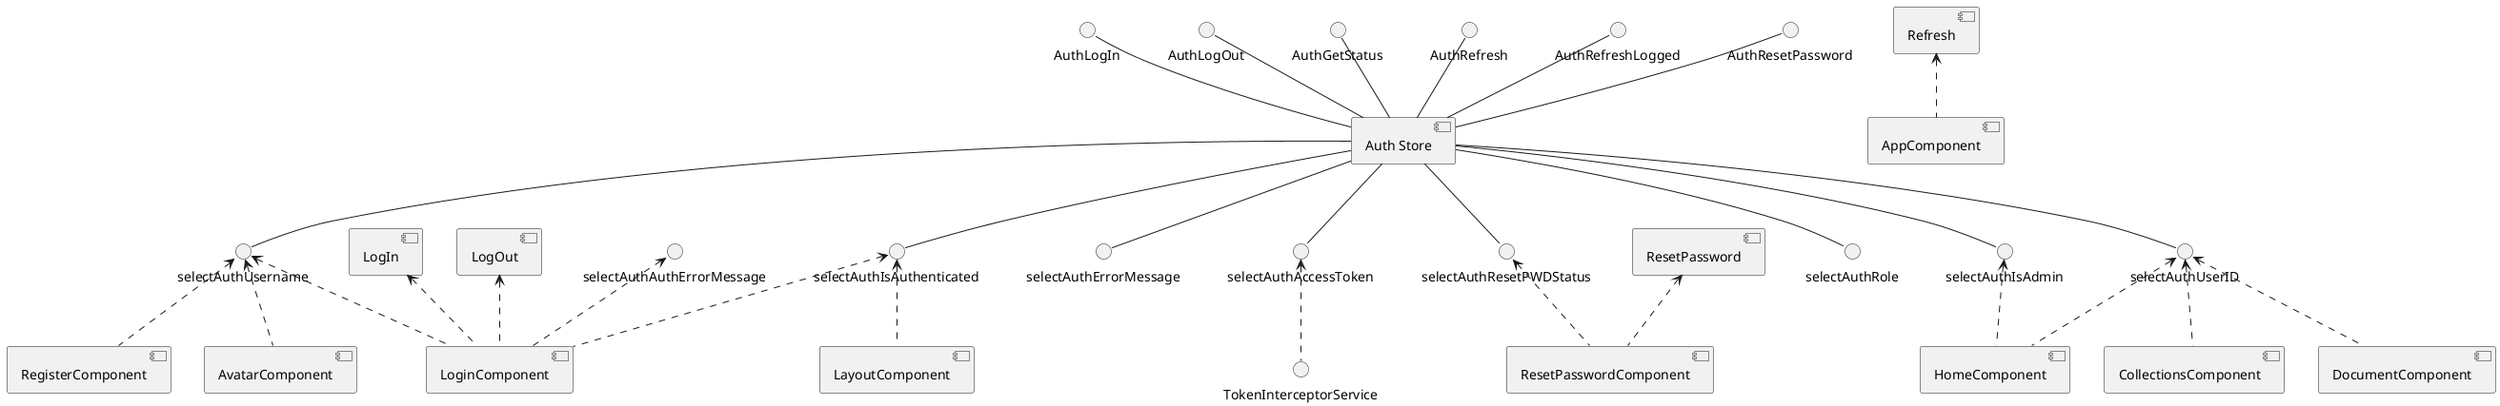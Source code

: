 ' -----------------------------------------------------------------------------------------------------------
```puml
@startuml auth_store_component
    ' Auth
    [Auth Store]
    AuthLogIn -- [Auth Store]
    AuthLogOut -- [Auth Store]
    AuthGetStatus -- [Auth Store]
    AuthRefresh -- [Auth Store]
    AuthRefreshLogged -- [Auth Store]
    AuthResetPassword -- [Auth Store]
    [Auth Store] -- selectAuthIsAuthenticated
    [Auth Store] -- selectAuthUsername
    [Auth Store] -- selectAuthErrorMessage
    [Auth Store] -- selectAuthAccessToken
    [Auth Store] -- selectAuthResetPWDStatus
    [Auth Store] -- selectAuthRole
    [Auth Store] -- selectAuthIsAdmin
    [Auth Store] -- selectAuthUserID

    [LogIn] <.. [LoginComponent]
    [LogOut] <.. [LoginComponent]
    [Refresh] <.. [AppComponent]

    [ResetPassword] <.. [ResetPasswordComponent]
    selectAuthIsAuthenticated <.. [LoginComponent]
    selectAuthIsAuthenticated <.. [LayoutComponent]
    selectAuthUsername <.. [LoginComponent]
    selectAuthUsername <.. [RegisterComponent]
    selectAuthUsername <.. [AvatarComponent]
    selectAuthAuthErrorMessage <.. [LoginComponent]
    selectAuthAccessToken <.. TokenInterceptorService
    selectAuthResetPWDStatus <.. [ResetPasswordComponent]
    selectAuthIsAdmin <.. [HomeComponent]
    selectAuthUserID <.. [HomeComponent]
    selectAuthUserID <.. [CollectionsComponent]
    selectAuthUserID <.. [DocumentComponent]
@enduml
```

' -----------------------------------------------------------------------------------------------------------
```puml
@startuml core_store_component
    [Core Store]
    CoreGetUsersPermissions -- [Core Store]
    CoreGetUsers -- [Core Store]
    CoreGetUser -- [Core Store]
    CoreGetSVGSet -- [Core Store]

    [Core Store] -- selectCoreLoggedInUser 
    note top of selectCoreLoggedInUser
      See the main class diagram: the logged in user (User class) contains information 
      about its documents and accesible collection through the Permissions class
    end note

    [Core Store] -- selectCoreUserPermissions
    [Core Store] -- selectCoreUserList
    [Core Store] -- selectCoreServerStatus
    [Core Store] -- selectCoreSVGAgnosticOrSemanticSymbolSet

    [CollectionsComponent] ..> CoreGetUser
    [TrainingSetsComponent] ..> CoreGetUser

    [PermissionsComponent] ..> CoreGetUsersPermissions
    [PermissionsComponent] ..> CoreGetUsers

    [AgnosticRepresentationComponent] ..> CoreGetSVGSet
    [SemanticRepresentationComponent] ..> CoreGetSVGSet

    [ServerStateComponent] ..> CoreGetServerStatus

    selectCoreLoggedInUser <.. [CollectionsComponent]
    selectCoreLoggedInUser <.. [TrainingSetsComponent]
    
    selectCoreUserPermissions <.. [PermissionsComponent]
    selectCoreUserList <.. [PermissionsComponent]

    selectCoreServerStatus <.. [ServerStateComponent]
    selectCoreSVGAgnosticOrSemanticSymbolSet <.. [AgnosticRepresentationComponent]
    selectCoreSVGAgnosticOrSemanticSymbolSet <.. [SemanticRepresentationComponent]
    
@enduml
```

' -----------------------------------------------------------------------------------------------------------
```puml
@startuml home_store_component
    [Home Store]
    HomeGetLastDocuments -- [Home Store]
    HomeUpdateLastDocuments -- [Home Store]
    [Home Store] -- selectHomeLastDocuments

    [HomeComponent] ..> HomeGetLastDocuments
    [DocumentsComponent] ..> HomeUpdateLastDocuments
    [DocumentComponent] ..> HomeUpdateLastDocuments
    selectHomeLastDocuments <.. [HomeComponent]
@enduml
```

' -----------------------------------------------------------------------------------------------------------
```puml
@startuml breadcrumbs_store_component
    [Breadcrumbs Store]
    BreadcrumbsUpdateDocument -- [Breadcrumbs Store]
    BreadcrumbsUpdateDocumentBreadcrumbs -- [Breadcrumbs Store]
    [Breadcrumbs Store] -- selectBreadcrumbs

    [DocumentComponentOld] ..> BreadcrumbsUpdateDocument
    [CollectionsComponent] ..> BreadcrumbsUpdateCollection
    [DocumentsComponent] ..> BreadcrumbsUpdateCollection

    selectBreadcrumbs <.. [BreadcrumbsComponent]
@enduml
```

' -----------------------------------------------------------------------------------------------------------
```puml
@startuml documents_store_component
    [Documents Store]
    DocumentsGetCollection -- [Documents Store]
    DocumentsCreateSubcollection -- [Documents Store]
    DocumentsDeleteSubcollection -- [Documents Store]
    DocumentsMoveDocumentsToSubcollection -- [Documents Store]
    DocumentsMoveDocumentsToNewSubcollection -- [Documents Store]
    DocumentsResetDocumentsServerError -- [Documents Store]

    [Documents Store] -- selectDocumentsCollection
    [Documents Store] -- selectDocumentsChangedCollectionID
    [Documents Store] -- selectDocumentsServerError

    [CollectionsComponent] ..> DocumentsResetDocumentsServerError
    [DocumentsComponent] ..> DocumentsGetCollection
    [DocumentsComponent] ..> DocumentsCreateSubcollection
    [DocumentsComponent] ..> DocumentsDeleteSubcollection
    [DocumentsComponent] ..> DocumentsMoveDocumentsToSubcollection
    [DocumentsComponent] ..> DocumentsMoveDocumentsToNewSubcollection

    selectDocumentsCollection <.. [DocumentsComponent]
    selectDocumentsChangedCollectionID <.. [DocumentsComponent]
@enduml
```



' -----------------------------------------------------------------------------------------------------------
```puml
@startuml document_store_component
    [Document Store]
    DocumentGetOverview -- [Document Store]
    DocumentMoveImagesToSection -- [Document Store]
    DocumentNewSection -- [Document Store]
    DocumentMoveImagesToDefaultSection -- [Document Store]
    DocumentRenameSection -- [Document Store]
    DocumentDeleteSection -- [Document Store]
    DocumentReorderSections -- [Document Store]
    DocumentGetSection -- [Document Store]
    DocumentReorderImages -- [Document Store]
    DocumentGetPartsInImages -- [Document Store]


    [Document Store] -- selectDocumentOverview
    [Document Store] -- selectDocumentSection
    [Document Store] -- selectDocumentPartsInImages
    

    [DocumentComponent] ..> DocumentGetOverview
    [ReorderSectionsComponent] ..> DocumentGetOverview
    [DocumentThumbnailComponent] ..> DocumentMoveImagesToSection
    [SectionComponent] ..> DocumentNewSection
    [SectionComponent] ..> DocumentRenameSection
    [SectionComponent] ..> DocumentDeleteSection
    [ReorderSectionsComponent] ..> DocumentReorderSections
    [ReorderImagesComponent] ..> DocumentGetSection
    [ReorderImagesComponent] ..> DocumentReorderImages
    [DocumentComponent] ..> DocumentGetPartsInImages
    [SectionComponent] ..> DocumentMoveImagesToDefaultSection

    selectDocumentOverview <.. [DocumentComponent]
    selectDocumentOverview <.. [ReorderSectionsComponent]
    selectDocumentSection <.. [ReorderImagesComponent]
    selectDocumentPartsInImages <.. [DocumentComponent]
@enduml
```


' -----------------------------------------------------------------------------------------------------------
```puml
@startuml model_class
entity Entity {
    id: number
}
note top of Entity : To minimize the number of lines in the diagram\nall classes deriving Entity are drawn with an E inside a circle as this class Entity

class User {
    username: string
}

entity Document {
  name: string
  path: string
  thumbnailBase64Encoding: string
  comments: string
  imagesOrdering: string
  notationType: string
  manuscriptType: string
  composer: string
}
entity Collection {
  name[0..1]: string
  comments[0..1]: string
  parentId[0..1]: number
  thumbnailBase64Encoding[0..1]: string
}

entity Image {
  documentId: number
  filename: string
}


entity Page {
}


entity Part {
  name: string
  comments[0..1]: string
}

entity Region {
  notationType[0..1]: string 
}

note right of Region::notationType
  When it's different from the document notation type
end note


class BoundingBox {
  id [0..1]: number 
  fromX: number
  fromY: number
  toX: number
  toY: number    
}


entity AgnosticSymbol {
  positionInStaff: string
  agnosticSymbolType: string
  approximateX[0..1]: number;
  comments[0..1]: string
}

class Strokes {
}

class Point {
  time: number
  x: number
  y: number
}

entity RegionType {
  name: string
  hexargb: string
  help: string
}

entity RegionInteractionType {
    name: string
}

class Permissions {
    permission: string
}


enum EnumState {
    doublechecked
    done
    inprogress
} 
class State {
  comments: string
}


Document *--> "*" Image
Document *--> "*" Part
Document *-> "*" State
Collection *-- "*" Document
Collection *--> "*" Collection: "subcollections"

Image *-> "*" Page
Image *--> "*" State
Image -> Part 

note right of BoundingBox::id
  We may associate to a symbol, region or page
end note


Page *--> "0..1" BoundingBox
Page "0..1" *- "*" Region
Page --> "0..1" Part 

Region *--> "0..1" BoundingBox
Region *--> "*" AgnosticSymbol
Region *-> "0..1" RegionType

AgnosticSymbol *--> "0..1" BoundingBox
AgnosticSymbol *--> "0..1" Strokes
AgnosticSymbol *--> "0..1" Part


Strokes *-> "*" Stroke: strokeList
Stroke *-> "*" Point: points


RegionType --> "0..1" RegionInteractionType


Permissions -> Collection

State *--> EnumState

User --> "*" Document
User --> "*" Permissions

@enduml
```


' -----------------------------------------------------------------------------------------------------------

```puml
// ***** GUARD MECHANISM SEQUENCE DIAGRAM ****
@startuml guard_sequence
actor User
participant "/documents/collections" as urlCollections <<URL>>
participant AppRoutingModule

AuthGuardService -\\ Store: select(selectIsAuthenticated) <<async subscription>>
note right: This ngrx select will be invoked each time \n the store changes its value
Store -> AuthState: isAuthenticated
return
Store -\\ AuthGuardService
AuthGuardService --> AuthGuardService: setIsAuthenticated
 
User -> urlCollections: Go to any page in MuRET
urlCollections -> AppRoutingModule: search route starting with "documents"
AppRoutingModule -> AuthGuardService: canActivate
return

alt User has permissions
    AppRoutingModule --> DocumentsModule: <<forward request>>
    DocumentsModule --> DocumentsRoutingModule: search route /collections
    return
    control CollectionsComponent
    DocumentsModule --> CollectionsComponent
else User has not permissions
    control LoginComponent
    AppRoutingModule --> LoginComponent
end
@enduml
```

' -----------------------------------------------------------------------------------------------------------

```puml
@startuml appcomponent_class
[AppComponent] *-> [LayoutComponent]
[AppComponent] *--> Router
[AppComponent] *--> AuthStore
@enduml
```

' -----------------------------------------------------------------------------------------------------------


```puml
@startuml appcomponent_sequence
AppComponent -\\ Router: subscribe() <<async subscription>>
Router -\\ AppComponent: refresh event
create Refresh
AppComponent -> Refresh
return r
AppComponent -> AuthStore: dispatch(r)
note right: This will reload session data into the store
@enduml
```


' -----------------------------------------------------------------------------------------------------------

```puml
@startuml authentication_sequence
actor Client
participant Store
create LogIn
Store -> LogIn : new (credentials: Credentials)
LogIn -> Store: l
Client -> Store: dispatch(l)
control AuthEffects
Store -> AuthEffects: LogIn
control AuthService
AuthEffects -> AuthService: attemptAuth$(credentials)
boundary HttpClient
AuthService -> HttpClient: HTTP post '/auth/login' (credentials)
return
participant LoginSuccess
participant LogInFailure
Participant authReducers
entity AuthState
alt Success
    create LoginSuccess
    AuthEffects -> LoginSuccess: new(r: JwtResponse)
    return
    AuthEffects -> SessionData: saveSessionData(r)
    AuthEffects -> authReducers 
    authReducers -> AuthState: set values from r: JwtResponse
else Error
    create LogInFailure
    AuthEffects -> LogInFailure: new (error message)
    return
    AuthEffects -> authReducers 
    authReducers -> AuthState: set state from error message
end

@enduml
```

' -----------------------------------------------------------------------------------------------------------

```puml
@startuml corestore_class

class ServerStatusState {
    status: string
}

class APIRestServerError {
  status[0..1]: number
  message[0..1]: string
  detailedMessage[0..1]: string
  url[0..1]: string
  caller[0..1]: any
} 

CoreState *-> "0..1" RouterReducerState
CoreState *--> UserState
CoreState *--> ServerStatusState
CoreState *--> FontsState

FontsState *--> SVGSet: "svgAgnosticOrSemanticSymbolsSet"
FontsState *--> APIRestServerError

@enduml
```

' -----------------------------------------------------------------------------------------------------------
```puml
@startuml layout_component
[LayoutComponent] *-> [ServerStateComponent]
[LayoutComponent] *--> [AvatarComponent]
[LayoutComponent] *--> [RouterOutlet]
@enduml
```


' -----------------------------------------------------------------------------------------------------------
```puml
@startuml home_sequence
actor User
participant "/" as urlRoot <<URL>>
participant AppRoutingModule 
participant DocumentsRoutingModule
 
User -> urlRoot: Go to home page 
urlRoot -> AppRoutingModule: search route "/"
AppRoutingModule --> DocumentsRoutingModule: <<forward request>> 
note right: The AuthGuard allows the login
DocumentsRoutingModule --> HomeModule
control HomeComponent
HomeModule --> HomeComponent
@enduml
```

' -----------------------------------------------------------------------------------------------------------
```puml
@startuml document_component
[DocumentComponent] -- section
[DocumentComponent] -- sections
[DocumentComponent] -- includeNewSection
[DocumentComponent] -- imageOverview
[DocumentComponent] -- images
[DocumentComponent] -- selectionManager
[DocumentComponent] -- partsInImages

imageOverview )-- [SectionComponent]
section )-- [SectionComponent]
sections )-- [SectionComponent]
includeNewSection )-- [SectionComponent]
documentParts )-- [SectionComponent]
documentPath )-- [SectionComponent]
images )-- [SectionComponent]
selectionManager )-- [SectionComponent]
partsInImages )-- [SectionComponent]


() "documentPath" as SectionComponent.documentPath
() "section" as SectionComponent.section
() "sections" as SectionComponent.sections
() "imageID" as SectionComponent.imageID
() "filename" as SectionComponent.filename
() "documentParts" as SectionComponent.documentParts
() "selectionManager" as SectionComponent.selectionManager
() "imagePartIds" as SectionComponent.imagePartIds

[SectionComponent] -- SectionComponent.selectionManager
[SectionComponent] -- SectionComponent.documentPath
[SectionComponent] -- SectionComponent.section
[SectionComponent] -- SectionComponent.sections
[SectionComponent] -- SectionComponent.imageID
[SectionComponent] -- SectionComponent.filename
[SectionComponent] -- SectionComponent.documentParts
[SectionComponent] -- SectionComponent.imagePartIds

SectionComponent.selectionManager )-- [DocumentThumbnailComponent]
SectionComponent.documentPath )-- [DocumentThumbnailComponent]
SectionComponent.section )-- [DocumentThumbnailComponent]
SectionComponent.sections )-- [DocumentThumbnailComponent]
SectionComponent.imageID )-- [DocumentThumbnailComponent]
SectionComponent.filename )-- [DocumentThumbnailComponent]
SectionComponent.documentParts )-- [DocumentThumbnailComponent]
SectionComponent.imagePartIds )-- [DocumentThumbnailComponent]

() "documentParts" as DocumentThumbnailComponent.documentParts
() "imagePartIds" as DocumentThumbnailComponent.imagePartIds
[DocumentThumbnailComponent] -- DocumentThumbnailComponent.documentParts
[DocumentThumbnailComponent] -- DocumentThumbnailComponent.imagePartIds

DocumentThumbnailComponent.documentParts )-- [ImagePartsComponent]
DocumentThumbnailComponent.imagePartIds )-- [ImagePartsComponent]

() "imageID" as DocumentThumbnailComponent.imageID
 DocumentThumbnailComponent.imageID -- [DocumentThumbnailComponent]

DocumentThumbnailComponent.imageID )-- [ImagePhasesComponent]

[appSelectableContainer] --( selectionManager
selectionManager )-- [appSelectable]

[appSelectableContainer] <- [DocumentComponent]
selectionManager <- [DocumentThumbnailComponent]: getSelected()

() "onSelected" as DocumentThumbnailComponent.onSelected
() "onDeselected" as DocumentThumbnailComponent.onDeselected
() "modelID" as DocumentThumbnailComponent.modelID

DocumentThumbnailComponent.onSelected -- [DocumentThumbnailComponent]
DocumentThumbnailComponent.onDeselected -- [DocumentThumbnailComponent]
DocumentThumbnailComponent.modelID -- [DocumentThumbnailComponent]

[appSelectable] -( DocumentThumbnailComponent.onSelected
[appSelectable] --( DocumentThumbnailComponent.onDeselected
[appSelectable] --( DocumentThumbnailComponent.modelID



@enduml
```

' -----------------------------------------------------------------------------------------------------------
```puml
@startuml selectable_class

class SelectableDirective

class SelectableContainerDirective

class SelectionManager {
  +addOrRemove(item: SelectableDirective)
  +remove(item: SelectableDirective)
  +clear()
  +replace(item: SelectableDirective) 
  +selectRange(to: SelectableDirective)
  +addSelectable(el: SelectableDirective)
  getSelected(): SelectableDirective[]
}

SelectionManager --> "n" SelectableDirective: selectedElements
SelectionManager --> "n" SelectableDirective: selectableElements

SelectableContainerDirective *--> SelectionManager
SelectableDirective *--> SelectionManager
@enduml
```


' -----------------------------------------------------------------------------------------------------------
```puml
@startuml selectable_sequence
actor User
boundary DocumentComponent
create entity SelectionManager
DocumentComponent -> SelectionManager
create control appSelectableContainer
DocumentComponent -> appSelectableContainer : selectionManager
create boundary SectionComponent
DocumentComponent -> SectionComponent : selectionManager
create boundary DocumentThumbnailComponent
SectionComponent -> DocumentThumbnailComponent : selectionManager
create control appSelectable
DocumentThumbnailComponent -> appSelectable : selectionManager and modelID=documentID
User -> DocumentThumbnailComponent: mouse event
note right : mouse click on the document thumbnail that has the appSelectable directive
DocumentThumbnailComponent -> appSelectable
note right : the mouse event is captured by the appSelectable through the :host angular mechanism
alt shift + left click
  appSelectable -> SelectionManager: selectRange(this)
end
alt meta key + click
  appSelectable -> SelectionManager: addOrRemove(this)
end
alt click
  appSelectable -> SelectionManager: replace(this)
end
DocumentThumbnailComponent -> SelectionManager: getSelected()
SelectionManager --> DocumentThumbnailComponent: appSelectable[]
note right : Return all selected appSelectable
loop for each appSelectable
  DocumentThumbnailComponent --> appSelectable: modelID
  note right : It gets the modelID with which the appSelectable was created
end  

alt click
  User -> Document: mouse click event
  note right : mouse click on the document that has the appSelectableContainer directive
  Document -> appSelectableContainer
  note right : the mouse event is captured by the appSelectableContainer through the :host angular mechanism. \n M
  appSelectableContainer -> SelectionManager: clear()
end


@enduml
```


